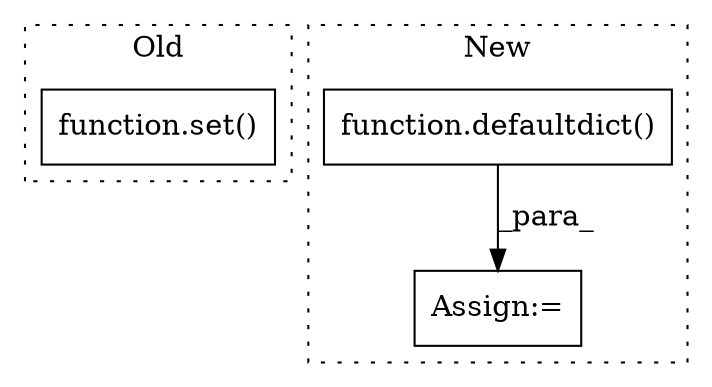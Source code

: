 digraph G {
subgraph cluster0 {
1 [label="function.set()" a="75" s="1445,1459" l="4,1" shape="box"];
label = "Old";
style="dotted";
}
subgraph cluster1 {
2 [label="function.defaultdict()" a="75" s="751,766" l="12,1" shape="box"];
3 [label="Assign:=" a="68" s="1048" l="4" shape="box"];
label = "New";
style="dotted";
}
2 -> 3 [label="_para_"];
}
